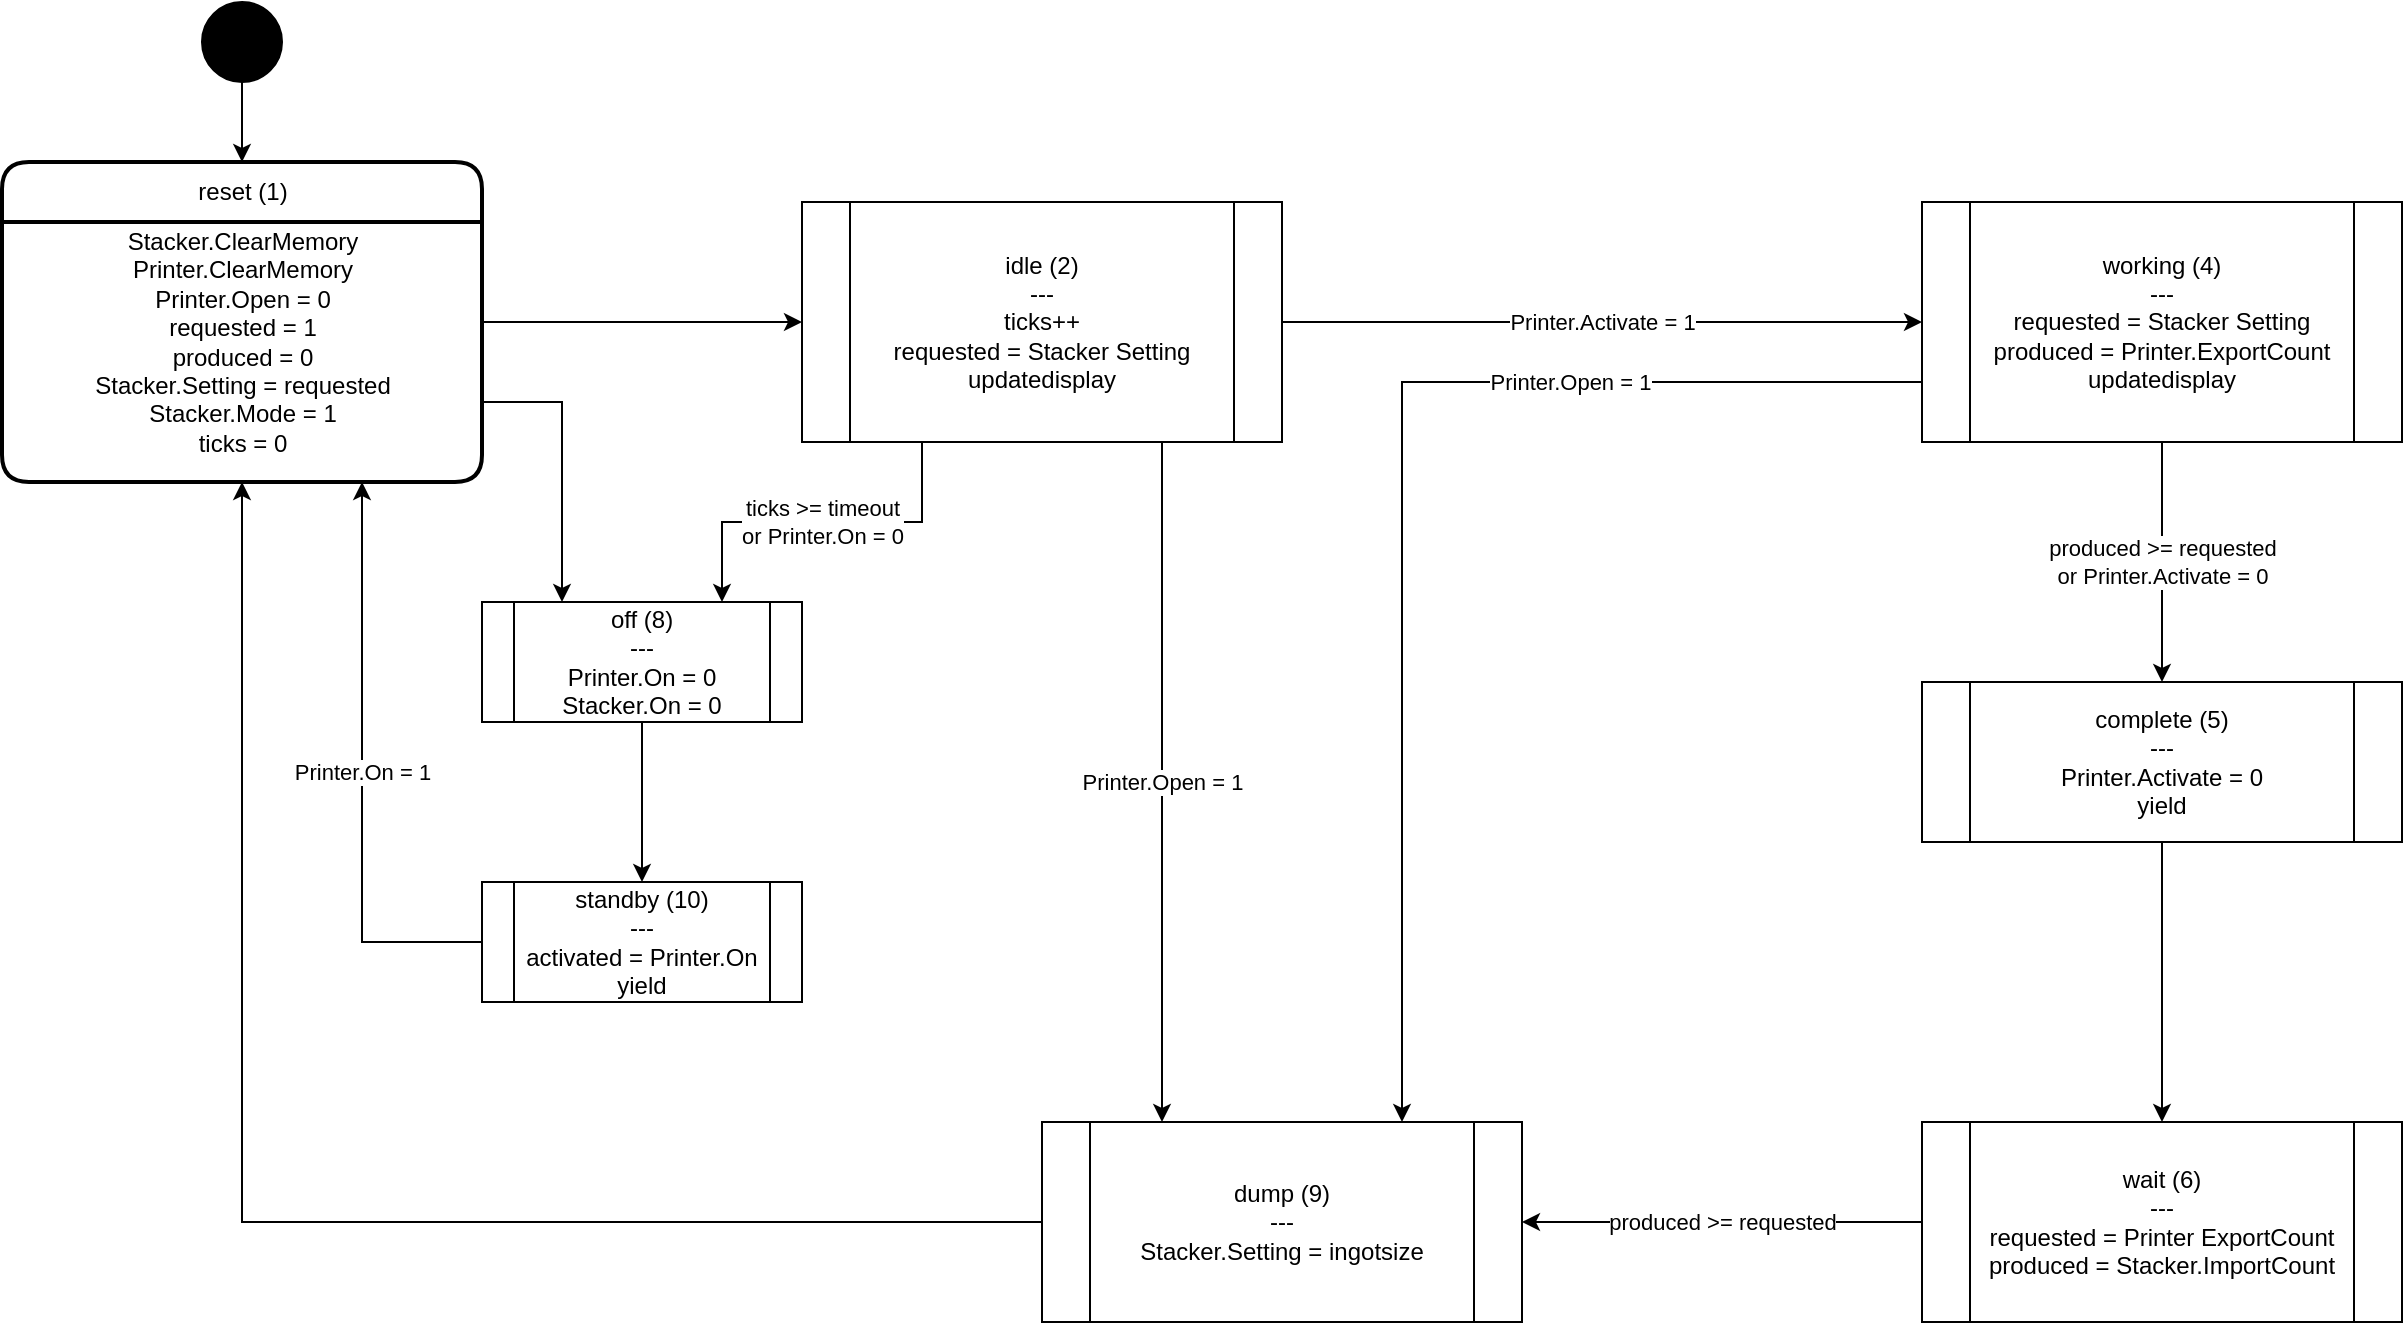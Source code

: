<mxfile version="15.7.3" type="github"><diagram id="WjzMCz5cW0PldS_9bLKK" name="Page-1"><mxGraphModel dx="1662" dy="762" grid="1" gridSize="20" guides="1" tooltips="1" connect="1" arrows="1" fold="1" page="1" pageScale="1" pageWidth="850" pageHeight="1100" math="0" shadow="0"><root><mxCell id="0"/><mxCell id="1" parent="0"/><mxCell id="rk5oXhjm5HisSccfo7RU-5" value="Printer.Activate = 1" style="edgeStyle=orthogonalEdgeStyle;rounded=0;orthogonalLoop=1;jettySize=auto;html=1;exitX=1;exitY=0.5;exitDx=0;exitDy=0;entryX=0;entryY=0.5;entryDx=0;entryDy=0;" edge="1" parent="1" source="rk5oXhjm5HisSccfo7RU-2" target="rk5oXhjm5HisSccfo7RU-11"><mxGeometry relative="1" as="geometry"><mxPoint x="700" y="300" as="targetPoint"/></mxGeometry></mxCell><mxCell id="rk5oXhjm5HisSccfo7RU-9" value="ticks &amp;gt;= timeout&lt;br&gt;or Printer.On = 0" style="edgeStyle=orthogonalEdgeStyle;rounded=0;orthogonalLoop=1;jettySize=auto;html=1;exitX=0.25;exitY=1;exitDx=0;exitDy=0;entryX=0.75;entryY=0;entryDx=0;entryDy=0;horizontal=1;" edge="1" parent="1" source="rk5oXhjm5HisSccfo7RU-2" target="rk5oXhjm5HisSccfo7RU-7"><mxGeometry relative="1" as="geometry"/></mxCell><mxCell id="rk5oXhjm5HisSccfo7RU-35" value="Printer.Open = 1" style="edgeStyle=orthogonalEdgeStyle;rounded=0;orthogonalLoop=1;jettySize=auto;html=1;exitX=0.75;exitY=1;exitDx=0;exitDy=0;entryX=0.25;entryY=0;entryDx=0;entryDy=0;" edge="1" parent="1" source="rk5oXhjm5HisSccfo7RU-2" target="rk5oXhjm5HisSccfo7RU-26"><mxGeometry relative="1" as="geometry"/></mxCell><mxCell id="rk5oXhjm5HisSccfo7RU-2" value="idle (2)&lt;br&gt;---&lt;br&gt;ticks++&lt;br&gt;requested = Stacker Setting&lt;br&gt;updatedisplay" style="shape=process;whiteSpace=wrap;html=1;backgroundOutline=1;" vertex="1" parent="1"><mxGeometry x="480" y="260" width="240" height="120" as="geometry"/></mxCell><mxCell id="rk5oXhjm5HisSccfo7RU-6" value="produced &amp;gt;= requested&lt;br&gt;or Printer.Activate = 0" style="edgeStyle=orthogonalEdgeStyle;rounded=0;orthogonalLoop=1;jettySize=auto;html=1;exitX=0.5;exitY=1;exitDx=0;exitDy=0;" edge="1" parent="1" source="rk5oXhjm5HisSccfo7RU-11" target="rk5oXhjm5HisSccfo7RU-4"><mxGeometry relative="1" as="geometry"/></mxCell><mxCell id="rk5oXhjm5HisSccfo7RU-16" style="edgeStyle=orthogonalEdgeStyle;rounded=0;orthogonalLoop=1;jettySize=auto;html=1;entryX=0.5;entryY=0;entryDx=0;entryDy=0;" edge="1" parent="1" source="rk5oXhjm5HisSccfo7RU-4" target="rk5oXhjm5HisSccfo7RU-15"><mxGeometry relative="1" as="geometry"/></mxCell><mxCell id="rk5oXhjm5HisSccfo7RU-4" value="complete (5)&lt;br&gt;---&lt;br&gt;Printer.Activate = 0&lt;br&gt;yield" style="shape=process;whiteSpace=wrap;html=1;backgroundOutline=1;" vertex="1" parent="1"><mxGeometry x="1040" y="500" width="240" height="80" as="geometry"/></mxCell><mxCell id="rk5oXhjm5HisSccfo7RU-10" value="Printer.On = 1" style="edgeStyle=orthogonalEdgeStyle;rounded=0;orthogonalLoop=1;jettySize=auto;html=1;exitX=0;exitY=0.5;exitDx=0;exitDy=0;horizontal=1;entryX=0.75;entryY=1;entryDx=0;entryDy=0;" edge="1" parent="1" source="rk5oXhjm5HisSccfo7RU-28" target="rk5oXhjm5HisSccfo7RU-18"><mxGeometry relative="1" as="geometry"><mxPoint x="660" y="500" as="targetPoint"/></mxGeometry></mxCell><mxCell id="rk5oXhjm5HisSccfo7RU-29" style="edgeStyle=orthogonalEdgeStyle;rounded=0;orthogonalLoop=1;jettySize=auto;html=1;exitX=0.5;exitY=1;exitDx=0;exitDy=0;entryX=0.5;entryY=0;entryDx=0;entryDy=0;" edge="1" parent="1" source="rk5oXhjm5HisSccfo7RU-7" target="rk5oXhjm5HisSccfo7RU-28"><mxGeometry relative="1" as="geometry"/></mxCell><mxCell id="rk5oXhjm5HisSccfo7RU-7" value="off (8)&lt;br&gt;---&lt;br&gt;Printer.On = 0&lt;br&gt;Stacker.On = 0" style="shape=process;whiteSpace=wrap;html=1;backgroundOutline=1;" vertex="1" parent="1"><mxGeometry x="320" y="460" width="160" height="60" as="geometry"/></mxCell><mxCell id="rk5oXhjm5HisSccfo7RU-24" value="Printer.Open = 1" style="edgeStyle=orthogonalEdgeStyle;rounded=0;orthogonalLoop=1;jettySize=auto;html=1;exitX=0;exitY=0.75;exitDx=0;exitDy=0;entryX=0.75;entryY=0;entryDx=0;entryDy=0;" edge="1" parent="1" source="rk5oXhjm5HisSccfo7RU-11" target="rk5oXhjm5HisSccfo7RU-26"><mxGeometry x="-0.441" relative="1" as="geometry"><mxPoint as="offset"/></mxGeometry></mxCell><mxCell id="rk5oXhjm5HisSccfo7RU-11" value="working (4)&lt;br&gt;---&lt;br&gt;requested = Stacker Setting&lt;br&gt;produced = Printer.ExportCount&lt;br&gt;updatedisplay" style="shape=process;whiteSpace=wrap;html=1;backgroundOutline=1;" vertex="1" parent="1"><mxGeometry x="1040" y="260" width="240" height="120" as="geometry"/></mxCell><mxCell id="rk5oXhjm5HisSccfo7RU-17" value="produced &amp;gt;= requested" style="edgeStyle=orthogonalEdgeStyle;rounded=0;orthogonalLoop=1;jettySize=auto;html=1;exitX=0;exitY=0.5;exitDx=0;exitDy=0;entryX=1;entryY=0.5;entryDx=0;entryDy=0;" edge="1" parent="1" source="rk5oXhjm5HisSccfo7RU-15" target="rk5oXhjm5HisSccfo7RU-26"><mxGeometry relative="1" as="geometry"><mxPoint x="845" y="910" as="targetPoint"/></mxGeometry></mxCell><mxCell id="rk5oXhjm5HisSccfo7RU-15" value="wait (6)&lt;br&gt;---&lt;br&gt;requested = Printer ExportCount&lt;br&gt;produced = Stacker.ImportCount" style="shape=process;whiteSpace=wrap;html=1;backgroundOutline=1;" vertex="1" parent="1"><mxGeometry x="1040" y="720" width="240" height="100" as="geometry"/></mxCell><mxCell id="rk5oXhjm5HisSccfo7RU-20" style="edgeStyle=orthogonalEdgeStyle;rounded=0;orthogonalLoop=1;jettySize=auto;html=1;exitX=1;exitY=0.5;exitDx=0;exitDy=0;entryX=0;entryY=0.5;entryDx=0;entryDy=0;sketch=0;" edge="1" parent="1" source="rk5oXhjm5HisSccfo7RU-18" target="rk5oXhjm5HisSccfo7RU-2"><mxGeometry relative="1" as="geometry"/></mxCell><mxCell id="rk5oXhjm5HisSccfo7RU-34" style="edgeStyle=orthogonalEdgeStyle;rounded=0;orthogonalLoop=1;jettySize=auto;html=1;exitX=1;exitY=0.75;exitDx=0;exitDy=0;entryX=0.25;entryY=0;entryDx=0;entryDy=0;" edge="1" parent="1" source="rk5oXhjm5HisSccfo7RU-18" target="rk5oXhjm5HisSccfo7RU-7"><mxGeometry relative="1" as="geometry"><mxPoint x="405" y="350" as="targetPoint"/></mxGeometry></mxCell><mxCell id="rk5oXhjm5HisSccfo7RU-18" value="reset (1)" style="swimlane;childLayout=stackLayout;horizontal=1;startSize=30;horizontalStack=0;rounded=1;fontSize=12;fontStyle=0;strokeWidth=2;resizeParent=0;resizeLast=1;shadow=0;dashed=0;align=center;fontFamily=Helvetica;fontColor=rgba(0, 0, 0, 1);strokeColor=rgba(0, 0, 0, 1);fillColor=rgba(255, 255, 255, 1);html=1;" vertex="1" parent="1"><mxGeometry x="80" y="240" width="240" height="160" as="geometry"/></mxCell><mxCell id="rk5oXhjm5HisSccfo7RU-22" style="edgeStyle=orthogonalEdgeStyle;rounded=0;orthogonalLoop=1;jettySize=auto;html=1;entryX=0.5;entryY=0;entryDx=0;entryDy=0;" edge="1" parent="1" source="rk5oXhjm5HisSccfo7RU-21" target="rk5oXhjm5HisSccfo7RU-18"><mxGeometry relative="1" as="geometry"/></mxCell><mxCell id="rk5oXhjm5HisSccfo7RU-21" value="" style="ellipse;whiteSpace=wrap;html=1;aspect=fixed;fillColor=#000000;" vertex="1" parent="1"><mxGeometry x="180" y="160" width="40" height="40" as="geometry"/></mxCell><mxCell id="rk5oXhjm5HisSccfo7RU-27" style="edgeStyle=orthogonalEdgeStyle;rounded=0;orthogonalLoop=1;jettySize=auto;html=1;exitX=0;exitY=0.5;exitDx=0;exitDy=0;entryX=0.5;entryY=1;entryDx=0;entryDy=0;" edge="1" parent="1" source="rk5oXhjm5HisSccfo7RU-26" target="rk5oXhjm5HisSccfo7RU-18"><mxGeometry relative="1" as="geometry"><mxPoint x="220" y="420" as="targetPoint"/></mxGeometry></mxCell><mxCell id="rk5oXhjm5HisSccfo7RU-26" value="dump (9)&lt;br&gt;---&lt;br&gt;Stacker.Setting = ingotsize" style="shape=process;whiteSpace=wrap;html=1;backgroundOutline=1;" vertex="1" parent="1"><mxGeometry x="600" y="720" width="240" height="100" as="geometry"/></mxCell><mxCell id="rk5oXhjm5HisSccfo7RU-28" value="standby (10)&lt;br&gt;---&lt;br&gt;activated = Printer.On&lt;br&gt;yield" style="shape=process;whiteSpace=wrap;html=1;backgroundOutline=1;" vertex="1" parent="1"><mxGeometry x="320" y="600" width="160" height="60" as="geometry"/></mxCell><mxCell id="rk5oXhjm5HisSccfo7RU-44" value="Stacker.ClearMemory&lt;br&gt;Printer.ClearMemory&lt;br&gt;Printer.Open = 0&lt;br&gt;requested = 1&lt;br&gt;produced = 0&lt;br&gt;Stacker.Setting = requested&lt;br&gt;Stacker.Mode = 1&lt;br&gt;ticks = 0" style="text;html=1;align=center;verticalAlign=middle;resizable=0;points=[];autosize=1;strokeColor=none;fillColor=none;" vertex="1" parent="1"><mxGeometry x="110" y="270" width="180" height="120" as="geometry"/></mxCell></root></mxGraphModel></diagram></mxfile>